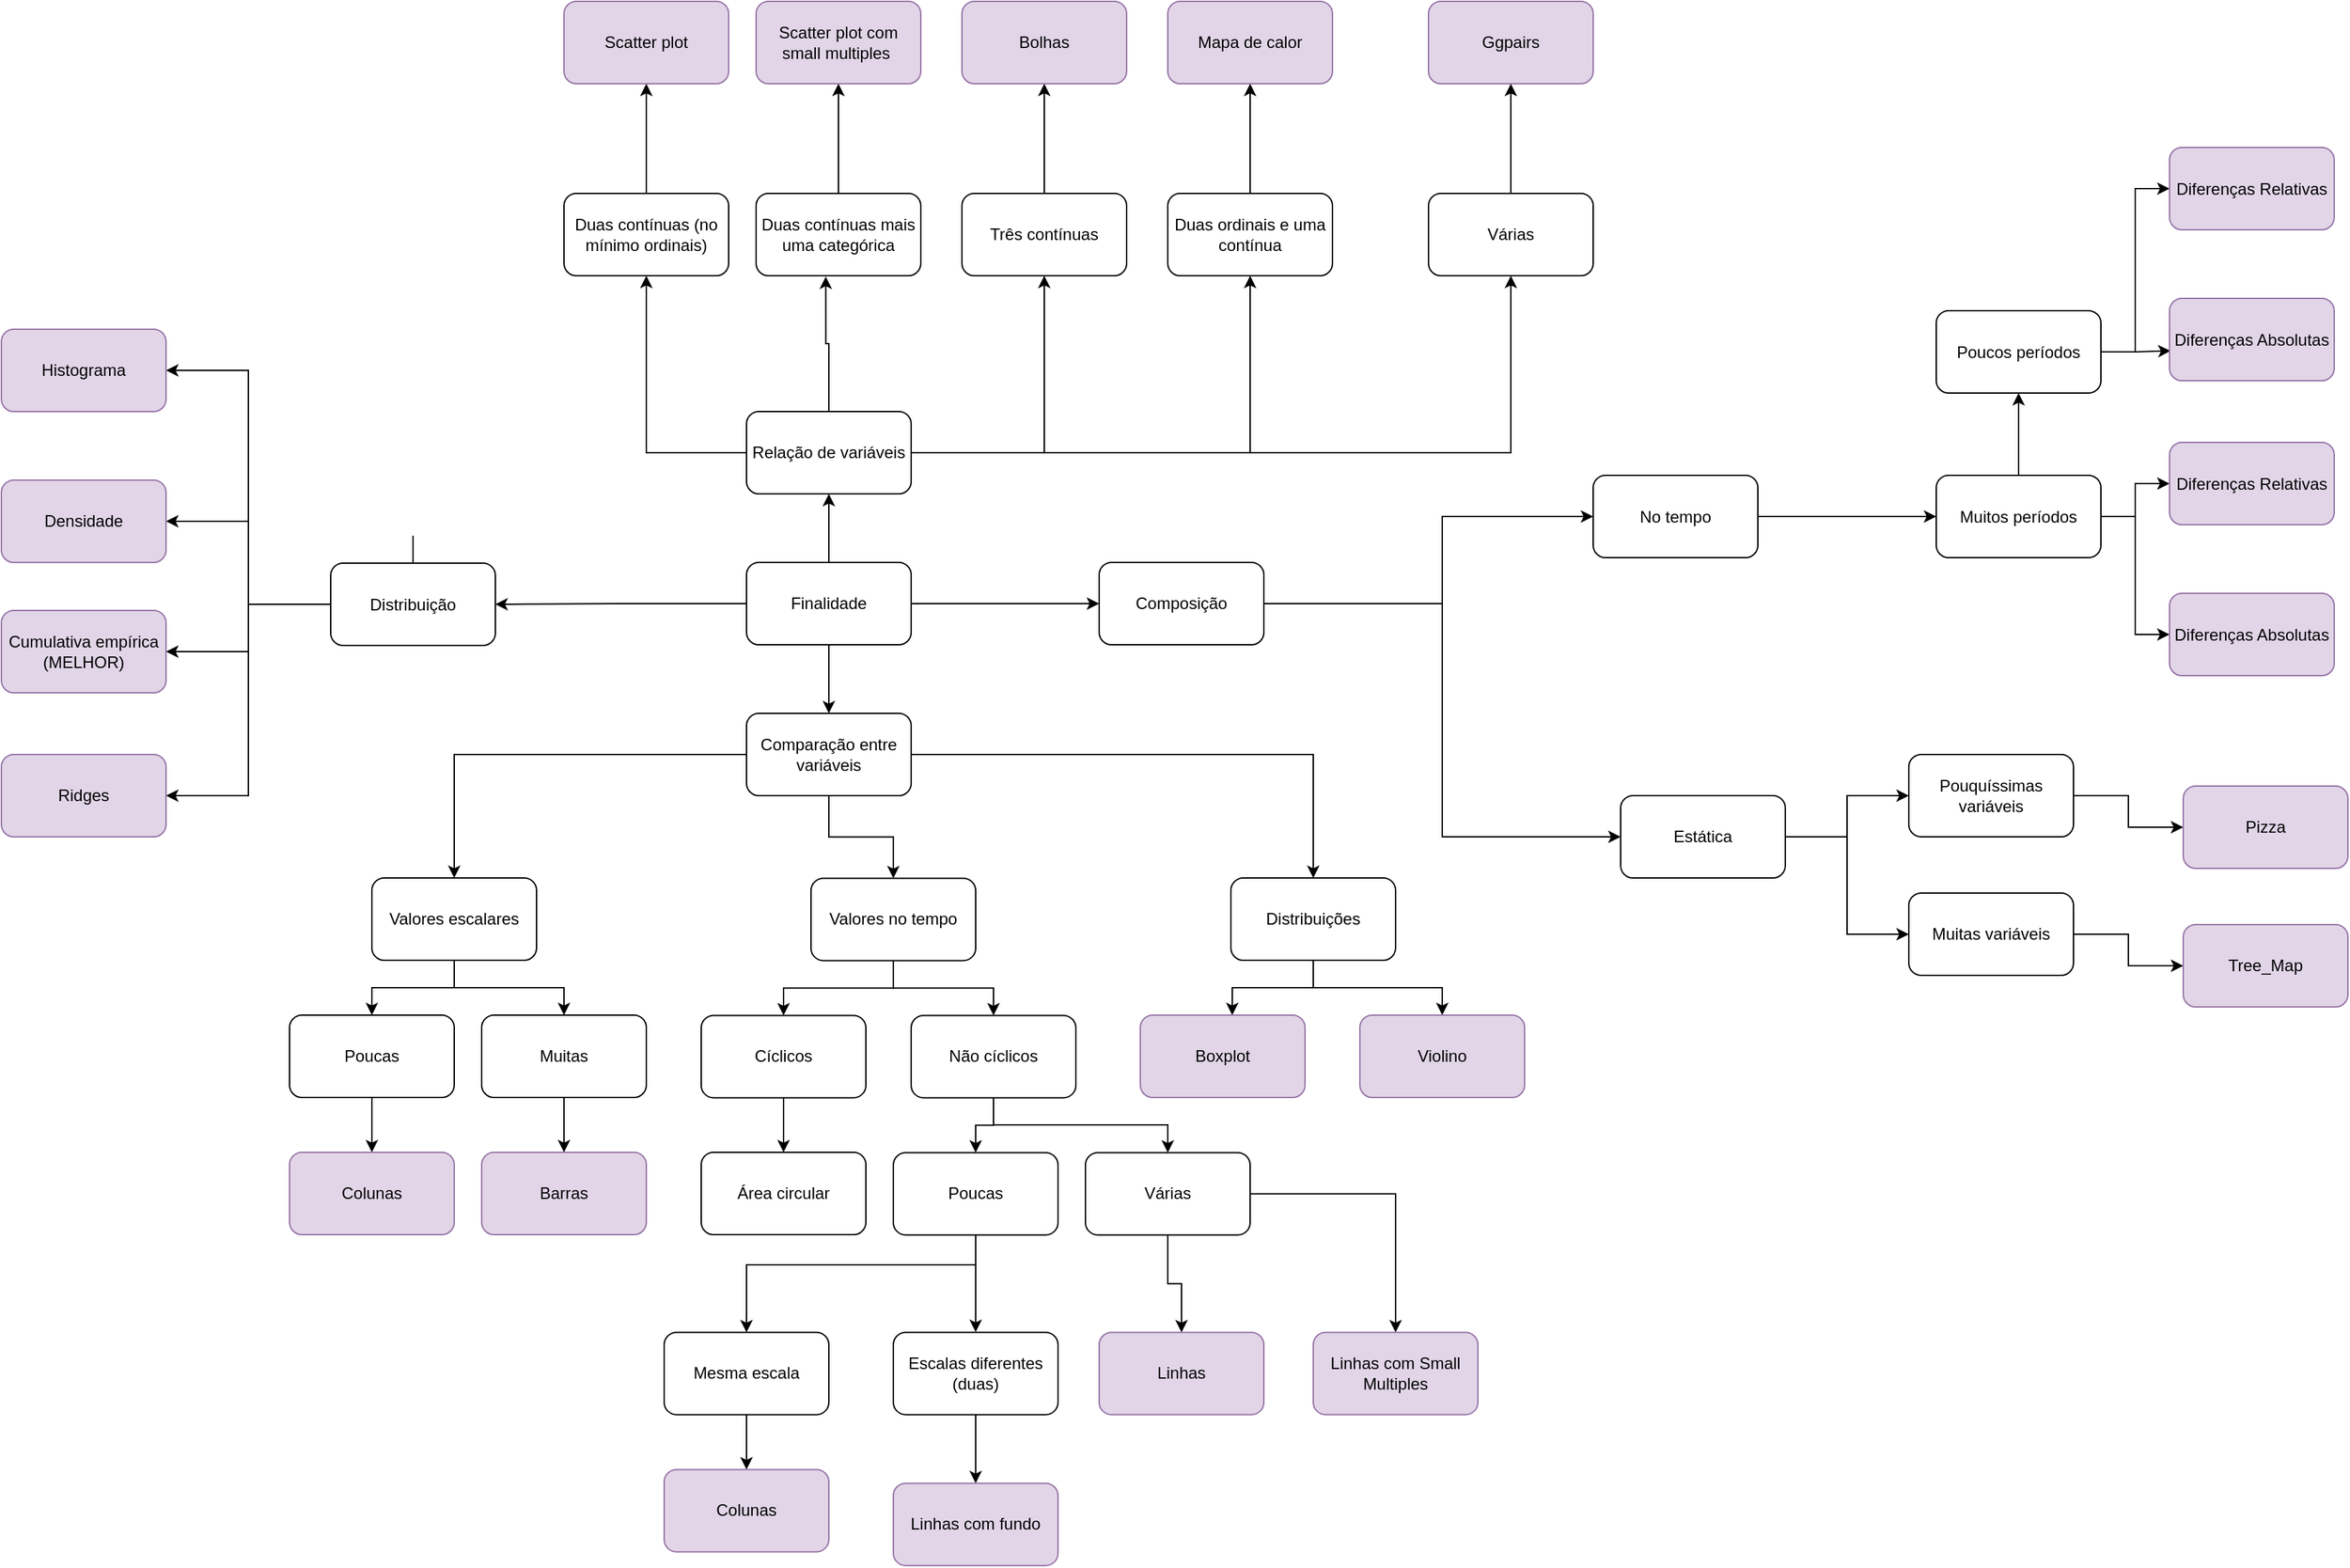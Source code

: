 <mxfile version="11.3.0" type="device" pages="1"><diagram id="hRS53OzWHoaq4kBXcEGs" name="Page-1"><mxGraphModel dx="1899" dy="610" grid="1" gridSize="10" guides="1" tooltips="1" connect="1" arrows="1" fold="1" page="1" pageScale="1" pageWidth="827" pageHeight="1169" math="0" shadow="0"><root><mxCell id="0"/><mxCell id="1" parent="0"/><mxCell id="L5PApzENzxWoN32Wk0Ec-17" style="edgeStyle=orthogonalEdgeStyle;rounded=0;orthogonalLoop=1;jettySize=auto;html=1;entryX=0.5;entryY=0;entryDx=0;entryDy=0;" edge="1" parent="1" source="L5PApzENzxWoN32Wk0Ec-2" target="L5PApzENzxWoN32Wk0Ec-3"><mxGeometry relative="1" as="geometry"/></mxCell><mxCell id="L5PApzENzxWoN32Wk0Ec-51" style="edgeStyle=orthogonalEdgeStyle;rounded=0;orthogonalLoop=1;jettySize=auto;html=1;" edge="1" parent="1" source="L5PApzENzxWoN32Wk0Ec-2" target="L5PApzENzxWoN32Wk0Ec-38"><mxGeometry relative="1" as="geometry"/></mxCell><mxCell id="L5PApzENzxWoN32Wk0Ec-59" style="edgeStyle=orthogonalEdgeStyle;rounded=0;orthogonalLoop=1;jettySize=auto;html=1;" edge="1" parent="1" source="L5PApzENzxWoN32Wk0Ec-2" target="L5PApzENzxWoN32Wk0Ec-58"><mxGeometry relative="1" as="geometry"/></mxCell><mxCell id="L5PApzENzxWoN32Wk0Ec-83" style="edgeStyle=orthogonalEdgeStyle;rounded=0;orthogonalLoop=1;jettySize=auto;html=1;" edge="1" parent="1" source="L5PApzENzxWoN32Wk0Ec-84"><mxGeometry relative="1" as="geometry"><mxPoint x="110" y="549.0" as="targetPoint"/></mxGeometry></mxCell><mxCell id="L5PApzENzxWoN32Wk0Ec-2" value="Finalidade" style="rounded=1;whiteSpace=wrap;html=1;" vertex="1" parent="1"><mxGeometry x="353" y="519" width="120" height="60" as="geometry"/></mxCell><mxCell id="L5PApzENzxWoN32Wk0Ec-11" style="edgeStyle=orthogonalEdgeStyle;rounded=0;orthogonalLoop=1;jettySize=auto;html=1;entryX=0.5;entryY=0;entryDx=0;entryDy=0;" edge="1" parent="1" source="L5PApzENzxWoN32Wk0Ec-3" target="L5PApzENzxWoN32Wk0Ec-4"><mxGeometry relative="1" as="geometry"/></mxCell><mxCell id="L5PApzENzxWoN32Wk0Ec-12" style="edgeStyle=orthogonalEdgeStyle;rounded=0;orthogonalLoop=1;jettySize=auto;html=1;entryX=0.5;entryY=0;entryDx=0;entryDy=0;" edge="1" parent="1" source="L5PApzENzxWoN32Wk0Ec-3" target="L5PApzENzxWoN32Wk0Ec-5"><mxGeometry relative="1" as="geometry"/></mxCell><mxCell id="L5PApzENzxWoN32Wk0Ec-33" style="edgeStyle=orthogonalEdgeStyle;rounded=0;orthogonalLoop=1;jettySize=auto;html=1;" edge="1" parent="1" source="L5PApzENzxWoN32Wk0Ec-3" target="L5PApzENzxWoN32Wk0Ec-23"><mxGeometry relative="1" as="geometry"/></mxCell><mxCell id="L5PApzENzxWoN32Wk0Ec-3" value="Comparação entre variáveis" style="rounded=1;whiteSpace=wrap;html=1;" vertex="1" parent="1"><mxGeometry x="353" y="629" width="120" height="60" as="geometry"/></mxCell><mxCell id="L5PApzENzxWoN32Wk0Ec-13" style="edgeStyle=orthogonalEdgeStyle;rounded=0;orthogonalLoop=1;jettySize=auto;html=1;" edge="1" parent="1" source="L5PApzENzxWoN32Wk0Ec-4" target="L5PApzENzxWoN32Wk0Ec-7"><mxGeometry relative="1" as="geometry"/></mxCell><mxCell id="L5PApzENzxWoN32Wk0Ec-14" style="edgeStyle=orthogonalEdgeStyle;rounded=0;orthogonalLoop=1;jettySize=auto;html=1;entryX=0.5;entryY=0;entryDx=0;entryDy=0;" edge="1" parent="1" source="L5PApzENzxWoN32Wk0Ec-4" target="L5PApzENzxWoN32Wk0Ec-8"><mxGeometry relative="1" as="geometry"/></mxCell><mxCell id="L5PApzENzxWoN32Wk0Ec-4" value="Valores escalares" style="rounded=1;whiteSpace=wrap;html=1;" vertex="1" parent="1"><mxGeometry x="80" y="749" width="120" height="60" as="geometry"/></mxCell><mxCell id="L5PApzENzxWoN32Wk0Ec-21" style="edgeStyle=orthogonalEdgeStyle;rounded=0;orthogonalLoop=1;jettySize=auto;html=1;entryX=0.558;entryY=0;entryDx=0;entryDy=0;entryPerimeter=0;" edge="1" parent="1" source="L5PApzENzxWoN32Wk0Ec-5" target="L5PApzENzxWoN32Wk0Ec-18"><mxGeometry relative="1" as="geometry"/></mxCell><mxCell id="L5PApzENzxWoN32Wk0Ec-22" style="edgeStyle=orthogonalEdgeStyle;rounded=0;orthogonalLoop=1;jettySize=auto;html=1;" edge="1" parent="1" source="L5PApzENzxWoN32Wk0Ec-5" target="L5PApzENzxWoN32Wk0Ec-19"><mxGeometry relative="1" as="geometry"/></mxCell><mxCell id="L5PApzENzxWoN32Wk0Ec-5" value="Distribuições" style="rounded=1;whiteSpace=wrap;html=1;" vertex="1" parent="1"><mxGeometry x="706" y="749" width="120" height="60" as="geometry"/></mxCell><mxCell id="L5PApzENzxWoN32Wk0Ec-25" style="edgeStyle=orthogonalEdgeStyle;rounded=0;orthogonalLoop=1;jettySize=auto;html=1;entryX=0.5;entryY=0;entryDx=0;entryDy=0;" edge="1" parent="1" source="L5PApzENzxWoN32Wk0Ec-7" target="L5PApzENzxWoN32Wk0Ec-9"><mxGeometry relative="1" as="geometry"/></mxCell><mxCell id="L5PApzENzxWoN32Wk0Ec-7" value="Poucas" style="rounded=1;whiteSpace=wrap;html=1;" vertex="1" parent="1"><mxGeometry x="20" y="849" width="120" height="60" as="geometry"/></mxCell><mxCell id="L5PApzENzxWoN32Wk0Ec-16" style="edgeStyle=orthogonalEdgeStyle;rounded=0;orthogonalLoop=1;jettySize=auto;html=1;entryX=0.5;entryY=0;entryDx=0;entryDy=0;" edge="1" parent="1" source="L5PApzENzxWoN32Wk0Ec-8" target="L5PApzENzxWoN32Wk0Ec-10"><mxGeometry relative="1" as="geometry"/></mxCell><mxCell id="L5PApzENzxWoN32Wk0Ec-9" value="Colunas" style="rounded=1;whiteSpace=wrap;html=1;fillColor=#e1d5e7;strokeColor=#9673a6;" vertex="1" parent="1"><mxGeometry x="20" y="949" width="120" height="60" as="geometry"/></mxCell><mxCell id="L5PApzENzxWoN32Wk0Ec-10" value="Barras" style="rounded=1;whiteSpace=wrap;html=1;fillColor=#e1d5e7;strokeColor=#9673a6;" vertex="1" parent="1"><mxGeometry x="160" y="949" width="120" height="60" as="geometry"/></mxCell><mxCell id="L5PApzENzxWoN32Wk0Ec-18" value="Boxplot" style="rounded=1;whiteSpace=wrap;html=1;fillColor=#e1d5e7;strokeColor=#9673a6;" vertex="1" parent="1"><mxGeometry x="640" y="849" width="120" height="60" as="geometry"/></mxCell><mxCell id="L5PApzENzxWoN32Wk0Ec-19" value="Violino" style="rounded=1;whiteSpace=wrap;html=1;fillColor=#e1d5e7;strokeColor=#9673a6;" vertex="1" parent="1"><mxGeometry x="800" y="849" width="120" height="60" as="geometry"/></mxCell><mxCell id="L5PApzENzxWoN32Wk0Ec-31" style="edgeStyle=orthogonalEdgeStyle;rounded=0;orthogonalLoop=1;jettySize=auto;html=1;entryX=0.5;entryY=0;entryDx=0;entryDy=0;" edge="1" parent="1" source="L5PApzENzxWoN32Wk0Ec-23" target="L5PApzENzxWoN32Wk0Ec-26"><mxGeometry relative="1" as="geometry"/></mxCell><mxCell id="L5PApzENzxWoN32Wk0Ec-32" style="edgeStyle=orthogonalEdgeStyle;rounded=0;orthogonalLoop=1;jettySize=auto;html=1;entryX=0.5;entryY=0;entryDx=0;entryDy=0;" edge="1" parent="1" source="L5PApzENzxWoN32Wk0Ec-23" target="L5PApzENzxWoN32Wk0Ec-29"><mxGeometry relative="1" as="geometry"/></mxCell><mxCell id="L5PApzENzxWoN32Wk0Ec-23" value="Valores no tempo" style="rounded=1;whiteSpace=wrap;html=1;" vertex="1" parent="1"><mxGeometry x="400" y="749.214" width="120" height="60" as="geometry"/></mxCell><mxCell id="L5PApzENzxWoN32Wk0Ec-8" value="Muitas" style="rounded=1;whiteSpace=wrap;html=1;" vertex="1" parent="1"><mxGeometry x="160" y="849" width="120" height="60" as="geometry"/></mxCell><mxCell id="L5PApzENzxWoN32Wk0Ec-28" style="edgeStyle=orthogonalEdgeStyle;rounded=0;orthogonalLoop=1;jettySize=auto;html=1;" edge="1" parent="1" source="L5PApzENzxWoN32Wk0Ec-26" target="L5PApzENzxWoN32Wk0Ec-27"><mxGeometry relative="1" as="geometry"/></mxCell><mxCell id="L5PApzENzxWoN32Wk0Ec-26" value="Cíclicos" style="rounded=1;whiteSpace=wrap;html=1;" vertex="1" parent="1"><mxGeometry x="320" y="849.214" width="120" height="60" as="geometry"/></mxCell><mxCell id="L5PApzENzxWoN32Wk0Ec-27" value="Área circular" style="rounded=1;whiteSpace=wrap;html=1;" vertex="1" parent="1"><mxGeometry x="320" y="949" width="120" height="60" as="geometry"/></mxCell><mxCell id="L5PApzENzxWoN32Wk0Ec-36" style="edgeStyle=orthogonalEdgeStyle;rounded=0;orthogonalLoop=1;jettySize=auto;html=1;" edge="1" parent="1" source="L5PApzENzxWoN32Wk0Ec-29" target="L5PApzENzxWoN32Wk0Ec-34"><mxGeometry relative="1" as="geometry"/></mxCell><mxCell id="L5PApzENzxWoN32Wk0Ec-37" style="edgeStyle=orthogonalEdgeStyle;rounded=0;orthogonalLoop=1;jettySize=auto;html=1;" edge="1" parent="1" source="L5PApzENzxWoN32Wk0Ec-29" target="L5PApzENzxWoN32Wk0Ec-35"><mxGeometry relative="1" as="geometry"><Array as="points"><mxPoint x="533" y="929"/><mxPoint x="660" y="929"/></Array></mxGeometry></mxCell><mxCell id="L5PApzENzxWoN32Wk0Ec-29" value="Não cíclicos" style="rounded=1;whiteSpace=wrap;html=1;" vertex="1" parent="1"><mxGeometry x="473" y="849.214" width="120" height="60" as="geometry"/></mxCell><mxCell id="L5PApzENzxWoN32Wk0Ec-41" style="edgeStyle=orthogonalEdgeStyle;rounded=0;orthogonalLoop=1;jettySize=auto;html=1;" edge="1" parent="1" source="L5PApzENzxWoN32Wk0Ec-34" target="L5PApzENzxWoN32Wk0Ec-40"><mxGeometry relative="1" as="geometry"><Array as="points"><mxPoint x="520" y="1031"/><mxPoint x="353" y="1031"/></Array></mxGeometry></mxCell><mxCell id="L5PApzENzxWoN32Wk0Ec-103" style="edgeStyle=orthogonalEdgeStyle;rounded=0;orthogonalLoop=1;jettySize=auto;html=1;" edge="1" parent="1" source="L5PApzENzxWoN32Wk0Ec-34"><mxGeometry relative="1" as="geometry"><mxPoint x="520.0" y="1080" as="targetPoint"/></mxGeometry></mxCell><mxCell id="L5PApzENzxWoN32Wk0Ec-34" value="Poucas" style="rounded=1;whiteSpace=wrap;html=1;" vertex="1" parent="1"><mxGeometry x="460" y="949.214" width="120" height="60" as="geometry"/></mxCell><mxCell id="L5PApzENzxWoN32Wk0Ec-43" style="edgeStyle=orthogonalEdgeStyle;rounded=0;orthogonalLoop=1;jettySize=auto;html=1;entryX=0.5;entryY=0;entryDx=0;entryDy=0;" edge="1" parent="1" source="L5PApzENzxWoN32Wk0Ec-35" target="L5PApzENzxWoN32Wk0Ec-42"><mxGeometry relative="1" as="geometry"/></mxCell><mxCell id="L5PApzENzxWoN32Wk0Ec-45" style="edgeStyle=orthogonalEdgeStyle;rounded=0;orthogonalLoop=1;jettySize=auto;html=1;" edge="1" parent="1" source="L5PApzENzxWoN32Wk0Ec-35" target="L5PApzENzxWoN32Wk0Ec-44"><mxGeometry relative="1" as="geometry"/></mxCell><mxCell id="L5PApzENzxWoN32Wk0Ec-35" value="Várias" style="rounded=1;whiteSpace=wrap;html=1;" vertex="1" parent="1"><mxGeometry x="600" y="949.214" width="120" height="60" as="geometry"/></mxCell><mxCell id="L5PApzENzxWoN32Wk0Ec-46" style="edgeStyle=orthogonalEdgeStyle;rounded=0;orthogonalLoop=1;jettySize=auto;html=1;entryX=0.5;entryY=1;entryDx=0;entryDy=0;" edge="1" parent="1" source="L5PApzENzxWoN32Wk0Ec-38" target="L5PApzENzxWoN32Wk0Ec-39"><mxGeometry relative="1" as="geometry"/></mxCell><mxCell id="L5PApzENzxWoN32Wk0Ec-49" style="edgeStyle=orthogonalEdgeStyle;rounded=0;orthogonalLoop=1;jettySize=auto;html=1;entryX=0.423;entryY=1.01;entryDx=0;entryDy=0;entryPerimeter=0;" edge="1" parent="1" source="L5PApzENzxWoN32Wk0Ec-38" target="L5PApzENzxWoN32Wk0Ec-47"><mxGeometry relative="1" as="geometry"/></mxCell><mxCell id="L5PApzENzxWoN32Wk0Ec-50" style="edgeStyle=orthogonalEdgeStyle;rounded=0;orthogonalLoop=1;jettySize=auto;html=1;entryX=0.5;entryY=1;entryDx=0;entryDy=0;" edge="1" parent="1" source="L5PApzENzxWoN32Wk0Ec-38" target="L5PApzENzxWoN32Wk0Ec-48"><mxGeometry relative="1" as="geometry"/></mxCell><mxCell id="L5PApzENzxWoN32Wk0Ec-101" style="edgeStyle=orthogonalEdgeStyle;rounded=0;orthogonalLoop=1;jettySize=auto;html=1;entryX=0.5;entryY=1;entryDx=0;entryDy=0;" edge="1" parent="1" source="L5PApzENzxWoN32Wk0Ec-38" target="L5PApzENzxWoN32Wk0Ec-60"><mxGeometry relative="1" as="geometry"/></mxCell><mxCell id="L5PApzENzxWoN32Wk0Ec-132" style="edgeStyle=orthogonalEdgeStyle;rounded=0;orthogonalLoop=1;jettySize=auto;html=1;entryX=0.5;entryY=1;entryDx=0;entryDy=0;" edge="1" parent="1" source="L5PApzENzxWoN32Wk0Ec-38" target="L5PApzENzxWoN32Wk0Ec-112"><mxGeometry relative="1" as="geometry"/></mxCell><mxCell id="L5PApzENzxWoN32Wk0Ec-38" value="Relação de variáveis" style="rounded=1;whiteSpace=wrap;html=1;" vertex="1" parent="1"><mxGeometry x="353" y="409" width="120" height="60" as="geometry"/></mxCell><mxCell id="L5PApzENzxWoN32Wk0Ec-53" style="edgeStyle=orthogonalEdgeStyle;rounded=0;orthogonalLoop=1;jettySize=auto;html=1;entryX=0.5;entryY=1;entryDx=0;entryDy=0;" edge="1" parent="1" source="L5PApzENzxWoN32Wk0Ec-39" target="L5PApzENzxWoN32Wk0Ec-52"><mxGeometry relative="1" as="geometry"/></mxCell><mxCell id="L5PApzENzxWoN32Wk0Ec-39" value="Duas contínuas (no mínimo ordinais)" style="rounded=1;whiteSpace=wrap;html=1;" vertex="1" parent="1"><mxGeometry x="220" y="250" width="120" height="60" as="geometry"/></mxCell><mxCell id="L5PApzENzxWoN32Wk0Ec-105" style="edgeStyle=orthogonalEdgeStyle;rounded=0;orthogonalLoop=1;jettySize=auto;html=1;" edge="1" parent="1" source="L5PApzENzxWoN32Wk0Ec-40" target="L5PApzENzxWoN32Wk0Ec-104"><mxGeometry relative="1" as="geometry"/></mxCell><mxCell id="L5PApzENzxWoN32Wk0Ec-40" value="Mesma escala" style="rounded=1;whiteSpace=wrap;html=1;" vertex="1" parent="1"><mxGeometry x="293" y="1080.214" width="120" height="60" as="geometry"/></mxCell><mxCell id="L5PApzENzxWoN32Wk0Ec-42" value="Linhas" style="rounded=1;whiteSpace=wrap;html=1;fillColor=#e1d5e7;strokeColor=#9673a6;" vertex="1" parent="1"><mxGeometry x="610" y="1080.214" width="120" height="60" as="geometry"/></mxCell><mxCell id="L5PApzENzxWoN32Wk0Ec-44" value="Linhas com Small Multiples" style="rounded=1;whiteSpace=wrap;html=1;fillColor=#e1d5e7;strokeColor=#9673a6;" vertex="1" parent="1"><mxGeometry x="766" y="1080.214" width="120" height="60" as="geometry"/></mxCell><mxCell id="L5PApzENzxWoN32Wk0Ec-55" style="edgeStyle=orthogonalEdgeStyle;rounded=0;orthogonalLoop=1;jettySize=auto;html=1;" edge="1" parent="1" source="L5PApzENzxWoN32Wk0Ec-47" target="L5PApzENzxWoN32Wk0Ec-54"><mxGeometry relative="1" as="geometry"/></mxCell><mxCell id="L5PApzENzxWoN32Wk0Ec-47" value="Duas contínuas mais uma categórica" style="rounded=1;whiteSpace=wrap;html=1;" vertex="1" parent="1"><mxGeometry x="360" y="250" width="120" height="60" as="geometry"/></mxCell><mxCell id="L5PApzENzxWoN32Wk0Ec-57" style="edgeStyle=orthogonalEdgeStyle;rounded=0;orthogonalLoop=1;jettySize=auto;html=1;entryX=0.5;entryY=1;entryDx=0;entryDy=0;" edge="1" parent="1" source="L5PApzENzxWoN32Wk0Ec-48" target="L5PApzENzxWoN32Wk0Ec-56"><mxGeometry relative="1" as="geometry"/></mxCell><mxCell id="L5PApzENzxWoN32Wk0Ec-48" value="Três contínuas" style="rounded=1;whiteSpace=wrap;html=1;" vertex="1" parent="1"><mxGeometry x="510" y="250" width="120" height="60" as="geometry"/></mxCell><mxCell id="L5PApzENzxWoN32Wk0Ec-52" value="Scatter plot" style="rounded=1;whiteSpace=wrap;html=1;fillColor=#e1d5e7;strokeColor=#9673a6;" vertex="1" parent="1"><mxGeometry x="220" y="110" width="120" height="60" as="geometry"/></mxCell><mxCell id="L5PApzENzxWoN32Wk0Ec-54" value="Scatter plot com small multiples&amp;nbsp;" style="rounded=1;whiteSpace=wrap;html=1;fillColor=#e1d5e7;strokeColor=#9673a6;" vertex="1" parent="1"><mxGeometry x="360" y="110" width="120" height="60" as="geometry"/></mxCell><mxCell id="L5PApzENzxWoN32Wk0Ec-56" value="Bolhas" style="rounded=1;whiteSpace=wrap;html=1;fillColor=#e1d5e7;strokeColor=#9673a6;" vertex="1" parent="1"><mxGeometry x="510" y="110" width="120" height="60" as="geometry"/></mxCell><mxCell id="L5PApzENzxWoN32Wk0Ec-81" style="edgeStyle=orthogonalEdgeStyle;rounded=0;orthogonalLoop=1;jettySize=auto;html=1;entryX=0;entryY=0.5;entryDx=0;entryDy=0;" edge="1" parent="1" source="L5PApzENzxWoN32Wk0Ec-58" target="L5PApzENzxWoN32Wk0Ec-64"><mxGeometry relative="1" as="geometry"/></mxCell><mxCell id="L5PApzENzxWoN32Wk0Ec-82" style="edgeStyle=orthogonalEdgeStyle;rounded=0;orthogonalLoop=1;jettySize=auto;html=1;entryX=0;entryY=0.5;entryDx=0;entryDy=0;" edge="1" parent="1" source="L5PApzENzxWoN32Wk0Ec-58" target="L5PApzENzxWoN32Wk0Ec-63"><mxGeometry relative="1" as="geometry"><Array as="points"><mxPoint x="860" y="549"/><mxPoint x="860" y="486"/></Array></mxGeometry></mxCell><mxCell id="L5PApzENzxWoN32Wk0Ec-58" value="Composição" style="rounded=1;whiteSpace=wrap;html=1;" vertex="1" parent="1"><mxGeometry x="610" y="519" width="120" height="60" as="geometry"/></mxCell><mxCell id="L5PApzENzxWoN32Wk0Ec-62" style="edgeStyle=orthogonalEdgeStyle;rounded=0;orthogonalLoop=1;jettySize=auto;html=1;entryX=0.5;entryY=1;entryDx=0;entryDy=0;" edge="1" parent="1" source="L5PApzENzxWoN32Wk0Ec-60" target="L5PApzENzxWoN32Wk0Ec-61"><mxGeometry relative="1" as="geometry"/></mxCell><mxCell id="L5PApzENzxWoN32Wk0Ec-60" value="Duas ordinais e uma contínua" style="rounded=1;whiteSpace=wrap;html=1;" vertex="1" parent="1"><mxGeometry x="660" y="250" width="120" height="60" as="geometry"/></mxCell><mxCell id="L5PApzENzxWoN32Wk0Ec-61" value="Mapa de calor" style="rounded=1;whiteSpace=wrap;html=1;fillColor=#e1d5e7;strokeColor=#9673a6;" vertex="1" parent="1"><mxGeometry x="660" y="110" width="120" height="60" as="geometry"/></mxCell><mxCell id="L5PApzENzxWoN32Wk0Ec-73" style="edgeStyle=orthogonalEdgeStyle;rounded=0;orthogonalLoop=1;jettySize=auto;html=1;" edge="1" parent="1" source="L5PApzENzxWoN32Wk0Ec-63" target="L5PApzENzxWoN32Wk0Ec-65"><mxGeometry relative="1" as="geometry"/></mxCell><mxCell id="L5PApzENzxWoN32Wk0Ec-74" style="edgeStyle=orthogonalEdgeStyle;rounded=0;orthogonalLoop=1;jettySize=auto;html=1;" edge="1" parent="1" source="L5PApzENzxWoN32Wk0Ec-63" target="L5PApzENzxWoN32Wk0Ec-66"><mxGeometry relative="1" as="geometry"/></mxCell><mxCell id="L5PApzENzxWoN32Wk0Ec-63" value="No tempo" style="rounded=1;whiteSpace=wrap;html=1;" vertex="1" parent="1"><mxGeometry x="970" y="455.5" width="120" height="60" as="geometry"/></mxCell><mxCell id="L5PApzENzxWoN32Wk0Ec-79" style="edgeStyle=orthogonalEdgeStyle;rounded=0;orthogonalLoop=1;jettySize=auto;html=1;entryX=0;entryY=0.5;entryDx=0;entryDy=0;" edge="1" parent="1" source="L5PApzENzxWoN32Wk0Ec-64" target="L5PApzENzxWoN32Wk0Ec-71"><mxGeometry relative="1" as="geometry"/></mxCell><mxCell id="L5PApzENzxWoN32Wk0Ec-80" style="edgeStyle=orthogonalEdgeStyle;rounded=0;orthogonalLoop=1;jettySize=auto;html=1;entryX=0;entryY=0.5;entryDx=0;entryDy=0;" edge="1" parent="1" source="L5PApzENzxWoN32Wk0Ec-64" target="L5PApzENzxWoN32Wk0Ec-72"><mxGeometry relative="1" as="geometry"/></mxCell><mxCell id="L5PApzENzxWoN32Wk0Ec-64" value="Estática" style="rounded=1;whiteSpace=wrap;html=1;" vertex="1" parent="1"><mxGeometry x="990" y="689" width="120" height="60" as="geometry"/></mxCell><mxCell id="L5PApzENzxWoN32Wk0Ec-75" style="edgeStyle=orthogonalEdgeStyle;rounded=0;orthogonalLoop=1;jettySize=auto;html=1;entryX=0;entryY=0.5;entryDx=0;entryDy=0;" edge="1" parent="1" source="L5PApzENzxWoN32Wk0Ec-65" target="L5PApzENzxWoN32Wk0Ec-67"><mxGeometry relative="1" as="geometry"/></mxCell><mxCell id="L5PApzENzxWoN32Wk0Ec-76" style="edgeStyle=orthogonalEdgeStyle;rounded=0;orthogonalLoop=1;jettySize=auto;html=1;entryX=0.006;entryY=0.637;entryDx=0;entryDy=0;entryPerimeter=0;" edge="1" parent="1" source="L5PApzENzxWoN32Wk0Ec-65" target="L5PApzENzxWoN32Wk0Ec-68"><mxGeometry relative="1" as="geometry"/></mxCell><mxCell id="L5PApzENzxWoN32Wk0Ec-65" value="Poucos períodos" style="rounded=1;whiteSpace=wrap;html=1;" vertex="1" parent="1"><mxGeometry x="1220" y="335.5" width="120" height="60" as="geometry"/></mxCell><mxCell id="L5PApzENzxWoN32Wk0Ec-77" style="edgeStyle=orthogonalEdgeStyle;rounded=0;orthogonalLoop=1;jettySize=auto;html=1;entryX=0;entryY=0.5;entryDx=0;entryDy=0;" edge="1" parent="1" source="L5PApzENzxWoN32Wk0Ec-66" target="L5PApzENzxWoN32Wk0Ec-69"><mxGeometry relative="1" as="geometry"/></mxCell><mxCell id="L5PApzENzxWoN32Wk0Ec-78" style="edgeStyle=orthogonalEdgeStyle;rounded=0;orthogonalLoop=1;jettySize=auto;html=1;entryX=0;entryY=0.5;entryDx=0;entryDy=0;" edge="1" parent="1" source="L5PApzENzxWoN32Wk0Ec-66" target="L5PApzENzxWoN32Wk0Ec-70"><mxGeometry relative="1" as="geometry"/></mxCell><mxCell id="L5PApzENzxWoN32Wk0Ec-66" value="Muitos períodos" style="rounded=1;whiteSpace=wrap;html=1;" vertex="1" parent="1"><mxGeometry x="1220" y="455.5" width="120" height="60" as="geometry"/></mxCell><mxCell id="L5PApzENzxWoN32Wk0Ec-67" value="Diferenças Relativas" style="rounded=1;whiteSpace=wrap;html=1;fillColor=#e1d5e7;strokeColor=#9673a6;" vertex="1" parent="1"><mxGeometry x="1390" y="216.5" width="120" height="60" as="geometry"/></mxCell><mxCell id="L5PApzENzxWoN32Wk0Ec-68" value="Diferenças Absolutas" style="rounded=1;whiteSpace=wrap;html=1;fillColor=#e1d5e7;strokeColor=#9673a6;" vertex="1" parent="1"><mxGeometry x="1390" y="326.5" width="120" height="60" as="geometry"/></mxCell><mxCell id="L5PApzENzxWoN32Wk0Ec-69" value="Diferenças Relativas" style="rounded=1;whiteSpace=wrap;html=1;fillColor=#e1d5e7;strokeColor=#9673a6;" vertex="1" parent="1"><mxGeometry x="1390" y="431.5" width="120" height="60" as="geometry"/></mxCell><mxCell id="L5PApzENzxWoN32Wk0Ec-70" value="Diferenças Absolutas" style="rounded=1;whiteSpace=wrap;html=1;fillColor=#e1d5e7;strokeColor=#9673a6;" vertex="1" parent="1"><mxGeometry x="1390" y="541.5" width="120" height="60" as="geometry"/></mxCell><mxCell id="L5PApzENzxWoN32Wk0Ec-110" style="edgeStyle=orthogonalEdgeStyle;rounded=0;orthogonalLoop=1;jettySize=auto;html=1;entryX=0;entryY=0.5;entryDx=0;entryDy=0;" edge="1" parent="1" source="L5PApzENzxWoN32Wk0Ec-71" target="L5PApzENzxWoN32Wk0Ec-108"><mxGeometry relative="1" as="geometry"/></mxCell><mxCell id="L5PApzENzxWoN32Wk0Ec-71" value="Pouquíssimas variáveis" style="rounded=1;whiteSpace=wrap;html=1;" vertex="1" parent="1"><mxGeometry x="1200" y="659" width="120" height="60" as="geometry"/></mxCell><mxCell id="L5PApzENzxWoN32Wk0Ec-111" style="edgeStyle=orthogonalEdgeStyle;rounded=0;orthogonalLoop=1;jettySize=auto;html=1;" edge="1" parent="1" source="L5PApzENzxWoN32Wk0Ec-72" target="L5PApzENzxWoN32Wk0Ec-109"><mxGeometry relative="1" as="geometry"/></mxCell><mxCell id="L5PApzENzxWoN32Wk0Ec-72" value="Muitas variáveis" style="rounded=1;whiteSpace=wrap;html=1;" vertex="1" parent="1"><mxGeometry x="1200" y="760" width="120" height="60" as="geometry"/></mxCell><mxCell id="L5PApzENzxWoN32Wk0Ec-127" style="edgeStyle=orthogonalEdgeStyle;rounded=0;orthogonalLoop=1;jettySize=auto;html=1;entryX=1;entryY=0.5;entryDx=0;entryDy=0;" edge="1" parent="1" source="L5PApzENzxWoN32Wk0Ec-84" target="L5PApzENzxWoN32Wk0Ec-91"><mxGeometry relative="1" as="geometry"/></mxCell><mxCell id="L5PApzENzxWoN32Wk0Ec-128" style="edgeStyle=orthogonalEdgeStyle;rounded=0;orthogonalLoop=1;jettySize=auto;html=1;entryX=1;entryY=0.5;entryDx=0;entryDy=0;" edge="1" parent="1" source="L5PApzENzxWoN32Wk0Ec-84" target="L5PApzENzxWoN32Wk0Ec-92"><mxGeometry relative="1" as="geometry"/></mxCell><mxCell id="L5PApzENzxWoN32Wk0Ec-129" style="edgeStyle=orthogonalEdgeStyle;rounded=0;orthogonalLoop=1;jettySize=auto;html=1;entryX=1;entryY=0.5;entryDx=0;entryDy=0;" edge="1" parent="1" source="L5PApzENzxWoN32Wk0Ec-84" target="L5PApzENzxWoN32Wk0Ec-121"><mxGeometry relative="1" as="geometry"/></mxCell><mxCell id="L5PApzENzxWoN32Wk0Ec-130" style="edgeStyle=orthogonalEdgeStyle;rounded=0;orthogonalLoop=1;jettySize=auto;html=1;entryX=1;entryY=0.5;entryDx=0;entryDy=0;" edge="1" parent="1" source="L5PApzENzxWoN32Wk0Ec-84" target="L5PApzENzxWoN32Wk0Ec-126"><mxGeometry relative="1" as="geometry"/></mxCell><mxCell id="L5PApzENzxWoN32Wk0Ec-84" value="Distribuição" style="rounded=1;whiteSpace=wrap;html=1;" vertex="1" parent="1"><mxGeometry x="50" y="519.5" width="120" height="60" as="geometry"/></mxCell><mxCell id="L5PApzENzxWoN32Wk0Ec-85" style="edgeStyle=orthogonalEdgeStyle;rounded=0;orthogonalLoop=1;jettySize=auto;html=1;" edge="1" parent="1" source="L5PApzENzxWoN32Wk0Ec-2" target="L5PApzENzxWoN32Wk0Ec-84"><mxGeometry relative="1" as="geometry"><mxPoint x="110" y="549.0" as="targetPoint"/><mxPoint x="353.0" y="549.0" as="sourcePoint"/></mxGeometry></mxCell><mxCell id="L5PApzENzxWoN32Wk0Ec-91" value="Histograma" style="rounded=1;whiteSpace=wrap;html=1;fillColor=#e1d5e7;strokeColor=#9673a6;" vertex="1" parent="1"><mxGeometry x="-190" y="349" width="120" height="60" as="geometry"/></mxCell><mxCell id="L5PApzENzxWoN32Wk0Ec-92" value="Densidade" style="rounded=1;whiteSpace=wrap;html=1;fillColor=#e1d5e7;strokeColor=#9673a6;" vertex="1" parent="1"><mxGeometry x="-190" y="459" width="120" height="60" as="geometry"/></mxCell><mxCell id="L5PApzENzxWoN32Wk0Ec-107" style="edgeStyle=orthogonalEdgeStyle;rounded=0;orthogonalLoop=1;jettySize=auto;html=1;entryX=0.5;entryY=0;entryDx=0;entryDy=0;" edge="1" parent="1" source="L5PApzENzxWoN32Wk0Ec-102" target="L5PApzENzxWoN32Wk0Ec-106"><mxGeometry relative="1" as="geometry"/></mxCell><mxCell id="L5PApzENzxWoN32Wk0Ec-102" value="Escalas diferentes (duas)" style="rounded=1;whiteSpace=wrap;html=1;" vertex="1" parent="1"><mxGeometry x="460" y="1080.214" width="120" height="60" as="geometry"/></mxCell><mxCell id="L5PApzENzxWoN32Wk0Ec-104" value="Colunas" style="rounded=1;whiteSpace=wrap;html=1;fillColor=#e1d5e7;strokeColor=#9673a6;" vertex="1" parent="1"><mxGeometry x="293" y="1180.214" width="120" height="60" as="geometry"/></mxCell><mxCell id="L5PApzENzxWoN32Wk0Ec-106" value="Linhas com fundo" style="rounded=1;whiteSpace=wrap;html=1;fillColor=#e1d5e7;strokeColor=#9673a6;" vertex="1" parent="1"><mxGeometry x="460" y="1190.214" width="120" height="60" as="geometry"/></mxCell><mxCell id="L5PApzENzxWoN32Wk0Ec-108" value="Pizza" style="rounded=1;whiteSpace=wrap;html=1;fillColor=#e1d5e7;strokeColor=#9673a6;" vertex="1" parent="1"><mxGeometry x="1400" y="682" width="120" height="60" as="geometry"/></mxCell><mxCell id="L5PApzENzxWoN32Wk0Ec-109" value="Tree_Map" style="rounded=1;whiteSpace=wrap;html=1;fillColor=#e1d5e7;strokeColor=#9673a6;" vertex="1" parent="1"><mxGeometry x="1400" y="783" width="120" height="60" as="geometry"/></mxCell><mxCell id="L5PApzENzxWoN32Wk0Ec-131" style="edgeStyle=orthogonalEdgeStyle;rounded=0;orthogonalLoop=1;jettySize=auto;html=1;entryX=0.5;entryY=1;entryDx=0;entryDy=0;" edge="1" parent="1" source="L5PApzENzxWoN32Wk0Ec-112" target="L5PApzENzxWoN32Wk0Ec-114"><mxGeometry relative="1" as="geometry"/></mxCell><mxCell id="L5PApzENzxWoN32Wk0Ec-112" value="Várias" style="rounded=1;whiteSpace=wrap;html=1;" vertex="1" parent="1"><mxGeometry x="850" y="250" width="120" height="60" as="geometry"/></mxCell><mxCell id="L5PApzENzxWoN32Wk0Ec-114" value="Ggpairs" style="rounded=1;whiteSpace=wrap;html=1;fillColor=#e1d5e7;strokeColor=#9673a6;" vertex="1" parent="1"><mxGeometry x="850" y="110" width="120" height="60" as="geometry"/></mxCell><mxCell id="L5PApzENzxWoN32Wk0Ec-121" value="Cumulativa empírica (MELHOR)" style="rounded=1;whiteSpace=wrap;html=1;fillColor=#e1d5e7;strokeColor=#9673a6;" vertex="1" parent="1"><mxGeometry x="-190" y="554" width="120" height="60" as="geometry"/></mxCell><mxCell id="L5PApzENzxWoN32Wk0Ec-126" value="Ridges" style="rounded=1;whiteSpace=wrap;html=1;fillColor=#e1d5e7;strokeColor=#9673a6;" vertex="1" parent="1"><mxGeometry x="-190" y="659" width="120" height="60" as="geometry"/></mxCell></root></mxGraphModel></diagram></mxfile>